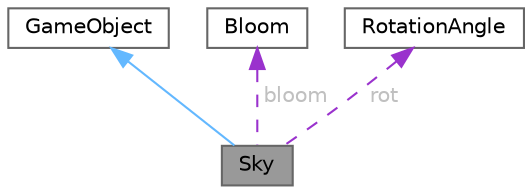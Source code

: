 digraph "Sky"
{
 // LATEX_PDF_SIZE
  bgcolor="transparent";
  edge [fontname=Helvetica,fontsize=10,labelfontname=Helvetica,labelfontsize=10];
  node [fontname=Helvetica,fontsize=10,shape=box,height=0.2,width=0.4];
  Node1 [id="Node000001",label="Sky",height=0.2,width=0.4,color="gray40", fillcolor="grey60", style="filled", fontcolor="black",tooltip=" "];
  Node2 -> Node1 [id="edge1_Node000001_Node000002",dir="back",color="steelblue1",style="solid",tooltip=" "];
  Node2 [id="Node000002",label="GameObject",height=0.2,width=0.4,color="gray40", fillcolor="white", style="filled",URL="$class_game_object.html",tooltip="ゲームオブジェクトの基本クラスです。"];
  Node3 -> Node1 [id="edge2_Node000001_Node000003",dir="back",color="darkorchid3",style="dashed",tooltip=" ",label=" bloom",fontcolor="grey" ];
  Node3 [id="Node000003",label="Bloom",height=0.2,width=0.4,color="gray40", fillcolor="white", style="filled",URL="$struct_bloom.html",tooltip="ブルーム効果の構造体"];
  Node4 -> Node1 [id="edge3_Node000001_Node000004",dir="back",color="darkorchid3",style="dashed",tooltip=" ",label=" rot",fontcolor="grey" ];
  Node4 [id="Node000004",label="RotationAngle",height=0.2,width=0.4,color="gray40", fillcolor="white", style="filled",URL="$struct_rotation_angle.html",tooltip="回転角度の構造体"];
}
